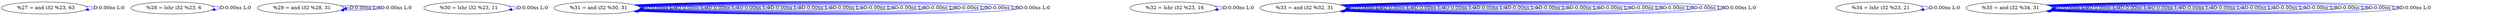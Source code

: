 digraph {
Node0x25faf20[label="  %27 = and i32 %23, 63"];
Node0x25faf20 -> Node0x25faf20[label="D:0.00ns L:0",color=blue];
Node0x25fb000[label="  %28 = lshr i32 %23, 6"];
Node0x25fb000 -> Node0x25fb000[label="D:0.00ns L:0",color=blue];
Node0x25fb0e0[label="  %29 = and i32 %28, 31"];
Node0x25fb0e0 -> Node0x25fb0e0[label="D:0.00ns L:0",color=blue];
Node0x25fb0e0 -> Node0x25fb0e0[label="D:0.00ns L:0",color=blue];
Node0x25fb1c0[label="  %30 = lshr i32 %23, 11"];
Node0x25fb1c0 -> Node0x25fb1c0[label="D:0.00ns L:0",color=blue];
Node0x25fb2a0[label="  %31 = and i32 %30, 31"];
Node0x25fb2a0 -> Node0x25fb2a0[label="D:0.00ns L:0",color=blue];
Node0x25fb2a0 -> Node0x25fb2a0[label="D:0.00ns L:0",color=blue];
Node0x25fb2a0 -> Node0x25fb2a0[label="D:0.00ns L:0",color=blue];
Node0x25fb2a0 -> Node0x25fb2a0[label="D:0.00ns L:0",color=blue];
Node0x25fb2a0 -> Node0x25fb2a0[label="D:0.00ns L:0",color=blue];
Node0x25fb2a0 -> Node0x25fb2a0[label="D:0.00ns L:0",color=blue];
Node0x25fb2a0 -> Node0x25fb2a0[label="D:0.00ns L:0",color=blue];
Node0x25fb2a0 -> Node0x25fb2a0[label="D:0.00ns L:0",color=blue];
Node0x25fb2a0 -> Node0x25fb2a0[label="D:0.00ns L:0",color=blue];
Node0x25fb2a0 -> Node0x25fb2a0[label="D:0.00ns L:0",color=blue];
Node0x25fb2a0 -> Node0x25fb2a0[label="D:0.00ns L:0",color=blue];
Node0x25fb2a0 -> Node0x25fb2a0[label="D:0.00ns L:0",color=blue];
Node0x25fb2a0 -> Node0x25fb2a0[label="D:0.00ns L:0",color=blue];
Node0x25fb380[label="  %32 = lshr i32 %23, 16"];
Node0x25fb380 -> Node0x25fb380[label="D:0.00ns L:0",color=blue];
Node0x25fb460[label="  %33 = and i32 %32, 31"];
Node0x25fb460 -> Node0x25fb460[label="D:0.00ns L:0",color=blue];
Node0x25fb460 -> Node0x25fb460[label="D:0.00ns L:0",color=blue];
Node0x25fb460 -> Node0x25fb460[label="D:0.00ns L:0",color=blue];
Node0x25fb460 -> Node0x25fb460[label="D:0.00ns L:0",color=blue];
Node0x25fb460 -> Node0x25fb460[label="D:0.00ns L:0",color=blue];
Node0x25fb460 -> Node0x25fb460[label="D:0.00ns L:0",color=blue];
Node0x25fb460 -> Node0x25fb460[label="D:0.00ns L:0",color=blue];
Node0x25fb460 -> Node0x25fb460[label="D:0.00ns L:0",color=blue];
Node0x25fb460 -> Node0x25fb460[label="D:0.00ns L:0",color=blue];
Node0x25fb460 -> Node0x25fb460[label="D:0.00ns L:0",color=blue];
Node0x25fb460 -> Node0x25fb460[label="D:0.00ns L:0",color=blue];
Node0x25fb460 -> Node0x25fb460[label="D:0.00ns L:0",color=blue];
Node0x25fb460 -> Node0x25fb460[label="D:0.00ns L:0",color=blue];
Node0x25fb540[label="  %34 = lshr i32 %23, 21"];
Node0x25fb540 -> Node0x25fb540[label="D:0.00ns L:0",color=blue];
Node0x25fb620[label="  %35 = and i32 %34, 31"];
Node0x25fb620 -> Node0x25fb620[label="D:0.00ns L:0",color=blue];
Node0x25fb620 -> Node0x25fb620[label="D:0.00ns L:0",color=blue];
Node0x25fb620 -> Node0x25fb620[label="D:0.00ns L:0",color=blue];
Node0x25fb620 -> Node0x25fb620[label="D:0.00ns L:0",color=blue];
Node0x25fb620 -> Node0x25fb620[label="D:0.00ns L:0",color=blue];
Node0x25fb620 -> Node0x25fb620[label="D:0.00ns L:0",color=blue];
Node0x25fb620 -> Node0x25fb620[label="D:0.00ns L:0",color=blue];
Node0x25fb620 -> Node0x25fb620[label="D:0.00ns L:0",color=blue];
Node0x25fb620 -> Node0x25fb620[label="D:0.00ns L:0",color=blue];
Node0x25fb620 -> Node0x25fb620[label="D:0.00ns L:0",color=blue];
Node0x25fb620 -> Node0x25fb620[label="D:0.00ns L:0",color=blue];
Node0x25fb620 -> Node0x25fb620[label="D:0.00ns L:0",color=blue];
}

